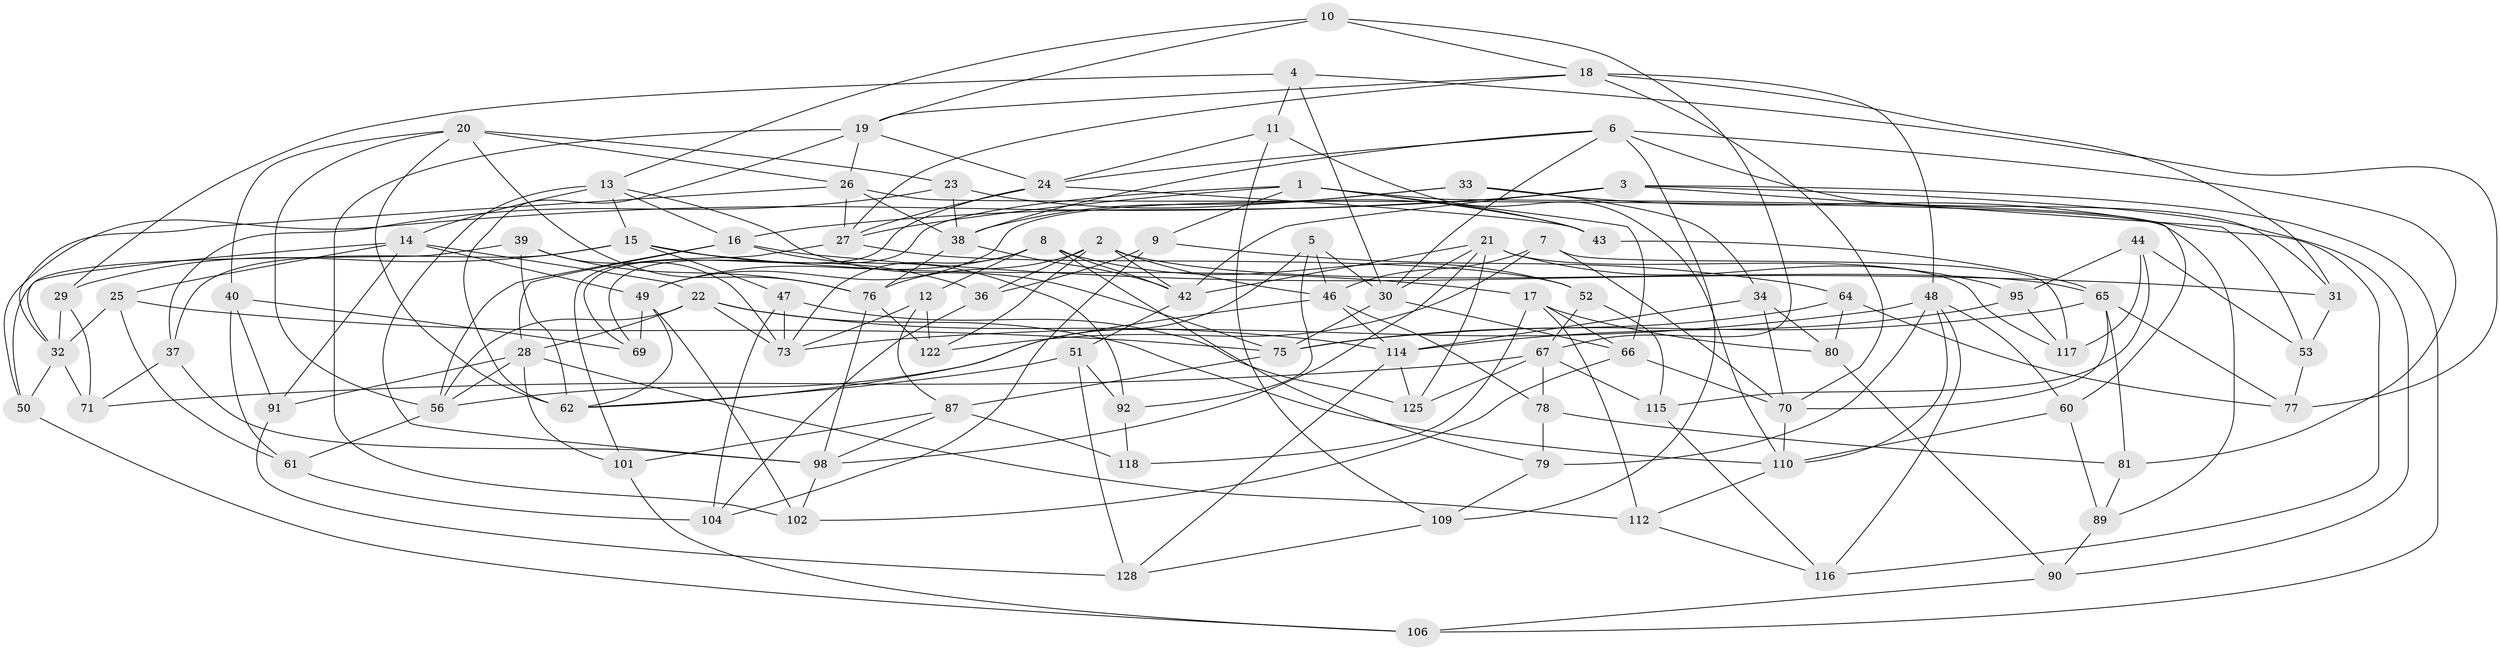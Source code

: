 // Generated by graph-tools (version 1.1) at 2025/24/03/03/25 07:24:26]
// undirected, 91 vertices, 219 edges
graph export_dot {
graph [start="1"]
  node [color=gray90,style=filled];
  1 [super="+72"];
  2 [super="+93"];
  3 [super="+63"];
  4;
  5;
  6 [super="+58"];
  7;
  8 [super="+107"];
  9;
  10;
  11;
  12;
  13 [super="+35"];
  14 [super="+86"];
  15 [super="+82"];
  16 [super="+111"];
  17 [super="+124"];
  18 [super="+54"];
  19 [super="+41"];
  20 [super="+130"];
  21 [super="+119"];
  22 [super="+45"];
  23;
  24 [super="+83"];
  25;
  26 [super="+84"];
  27 [super="+85"];
  28 [super="+57"];
  29;
  30 [super="+59"];
  31;
  32 [super="+88"];
  33;
  34;
  36;
  37;
  38 [super="+123"];
  39;
  40;
  42 [super="+129"];
  43;
  44;
  46 [super="+55"];
  47;
  48 [super="+68"];
  49 [super="+103"];
  50;
  51;
  52;
  53;
  56 [super="+74"];
  60;
  61;
  62 [super="+113"];
  64;
  65 [super="+96"];
  66 [super="+97"];
  67 [super="+94"];
  69;
  70 [super="+127"];
  71;
  73 [super="+121"];
  75 [super="+100"];
  76 [super="+108"];
  77;
  78;
  79;
  80;
  81;
  87 [super="+99"];
  89;
  90;
  91;
  92;
  95;
  98 [super="+105"];
  101;
  102;
  104;
  106;
  109;
  110 [super="+120"];
  112;
  114 [super="+126"];
  115;
  116;
  117;
  118;
  122;
  125;
  128;
  1 -- 60;
  1 -- 27;
  1 -- 66;
  1 -- 9;
  1 -- 43;
  1 -- 69;
  2 -- 36;
  2 -- 46;
  2 -- 76;
  2 -- 65;
  2 -- 122;
  2 -- 42;
  3 -- 53;
  3 -- 90;
  3 -- 106;
  3 -- 16;
  3 -- 50;
  3 -- 42;
  4 -- 11;
  4 -- 30;
  4 -- 29;
  4 -- 77;
  5 -- 46;
  5 -- 92;
  5 -- 30;
  5 -- 62;
  6 -- 81;
  6 -- 24;
  6 -- 31;
  6 -- 109;
  6 -- 38;
  6 -- 30;
  7 -- 122;
  7 -- 46;
  7 -- 117;
  7 -- 70;
  8 -- 49;
  8 -- 79;
  8 -- 52;
  8 -- 12;
  8 -- 42;
  8 -- 73;
  9 -- 64;
  9 -- 36;
  9 -- 104;
  10 -- 19;
  10 -- 13;
  10 -- 18;
  10 -- 67;
  11 -- 109;
  11 -- 110;
  11 -- 24;
  12 -- 122;
  12 -- 87;
  12 -- 73;
  13 -- 14;
  13 -- 15;
  13 -- 75;
  13 -- 16;
  13 -- 98;
  14 -- 25;
  14 -- 49;
  14 -- 32;
  14 -- 91;
  14 -- 22;
  15 -- 37;
  15 -- 36;
  15 -- 17;
  15 -- 29;
  15 -- 47;
  16 -- 31;
  16 -- 28;
  16 -- 56;
  16 -- 92;
  17 -- 66 [weight=2];
  17 -- 112;
  17 -- 80;
  17 -- 118;
  18 -- 48;
  18 -- 27;
  18 -- 31;
  18 -- 70;
  18 -- 19;
  19 -- 26;
  19 -- 24;
  19 -- 62;
  19 -- 102;
  20 -- 56;
  20 -- 23;
  20 -- 76;
  20 -- 40;
  20 -- 26;
  20 -- 62;
  21 -- 117;
  21 -- 98;
  21 -- 42;
  21 -- 125;
  21 -- 30;
  21 -- 95;
  22 -- 114;
  22 -- 110;
  22 -- 56;
  22 -- 73;
  22 -- 28;
  23 -- 43;
  23 -- 37;
  23 -- 38;
  24 -- 69;
  24 -- 43;
  24 -- 27;
  25 -- 61;
  25 -- 32;
  25 -- 75;
  26 -- 32;
  26 -- 89;
  26 -- 38;
  26 -- 27;
  27 -- 52;
  27 -- 101;
  28 -- 101;
  28 -- 91;
  28 -- 56;
  28 -- 112;
  29 -- 71;
  29 -- 32;
  30 -- 75;
  30 -- 66;
  31 -- 53;
  32 -- 50;
  32 -- 71;
  33 -- 116;
  33 -- 34;
  33 -- 38;
  33 -- 49;
  34 -- 80;
  34 -- 114;
  34 -- 70;
  36 -- 104;
  37 -- 98;
  37 -- 71;
  38 -- 42;
  38 -- 76;
  39 -- 50;
  39 -- 76;
  39 -- 62;
  39 -- 73;
  40 -- 61;
  40 -- 91;
  40 -- 69;
  42 -- 51;
  43 -- 65;
  44 -- 115;
  44 -- 117;
  44 -- 95;
  44 -- 53;
  46 -- 56;
  46 -- 78;
  46 -- 114;
  47 -- 125;
  47 -- 73;
  47 -- 104;
  48 -- 60;
  48 -- 73;
  48 -- 116;
  48 -- 79;
  48 -- 110;
  49 -- 69;
  49 -- 62;
  49 -- 102;
  50 -- 106;
  51 -- 62;
  51 -- 128;
  51 -- 92;
  52 -- 115;
  52 -- 67;
  53 -- 77;
  56 -- 61;
  60 -- 89;
  60 -- 110;
  61 -- 104;
  64 -- 80;
  64 -- 75;
  64 -- 77;
  65 -- 77;
  65 -- 81;
  65 -- 75;
  65 -- 70;
  66 -- 102;
  66 -- 70;
  67 -- 125;
  67 -- 115;
  67 -- 78;
  67 -- 71;
  70 -- 110;
  75 -- 87;
  76 -- 98;
  76 -- 122;
  78 -- 81;
  78 -- 79;
  79 -- 109;
  80 -- 90;
  81 -- 89;
  87 -- 101;
  87 -- 118 [weight=2];
  87 -- 98;
  89 -- 90;
  90 -- 106;
  91 -- 128;
  92 -- 118;
  95 -- 117;
  95 -- 114;
  98 -- 102;
  101 -- 106;
  109 -- 128;
  110 -- 112;
  112 -- 116;
  114 -- 128;
  114 -- 125;
  115 -- 116;
}
